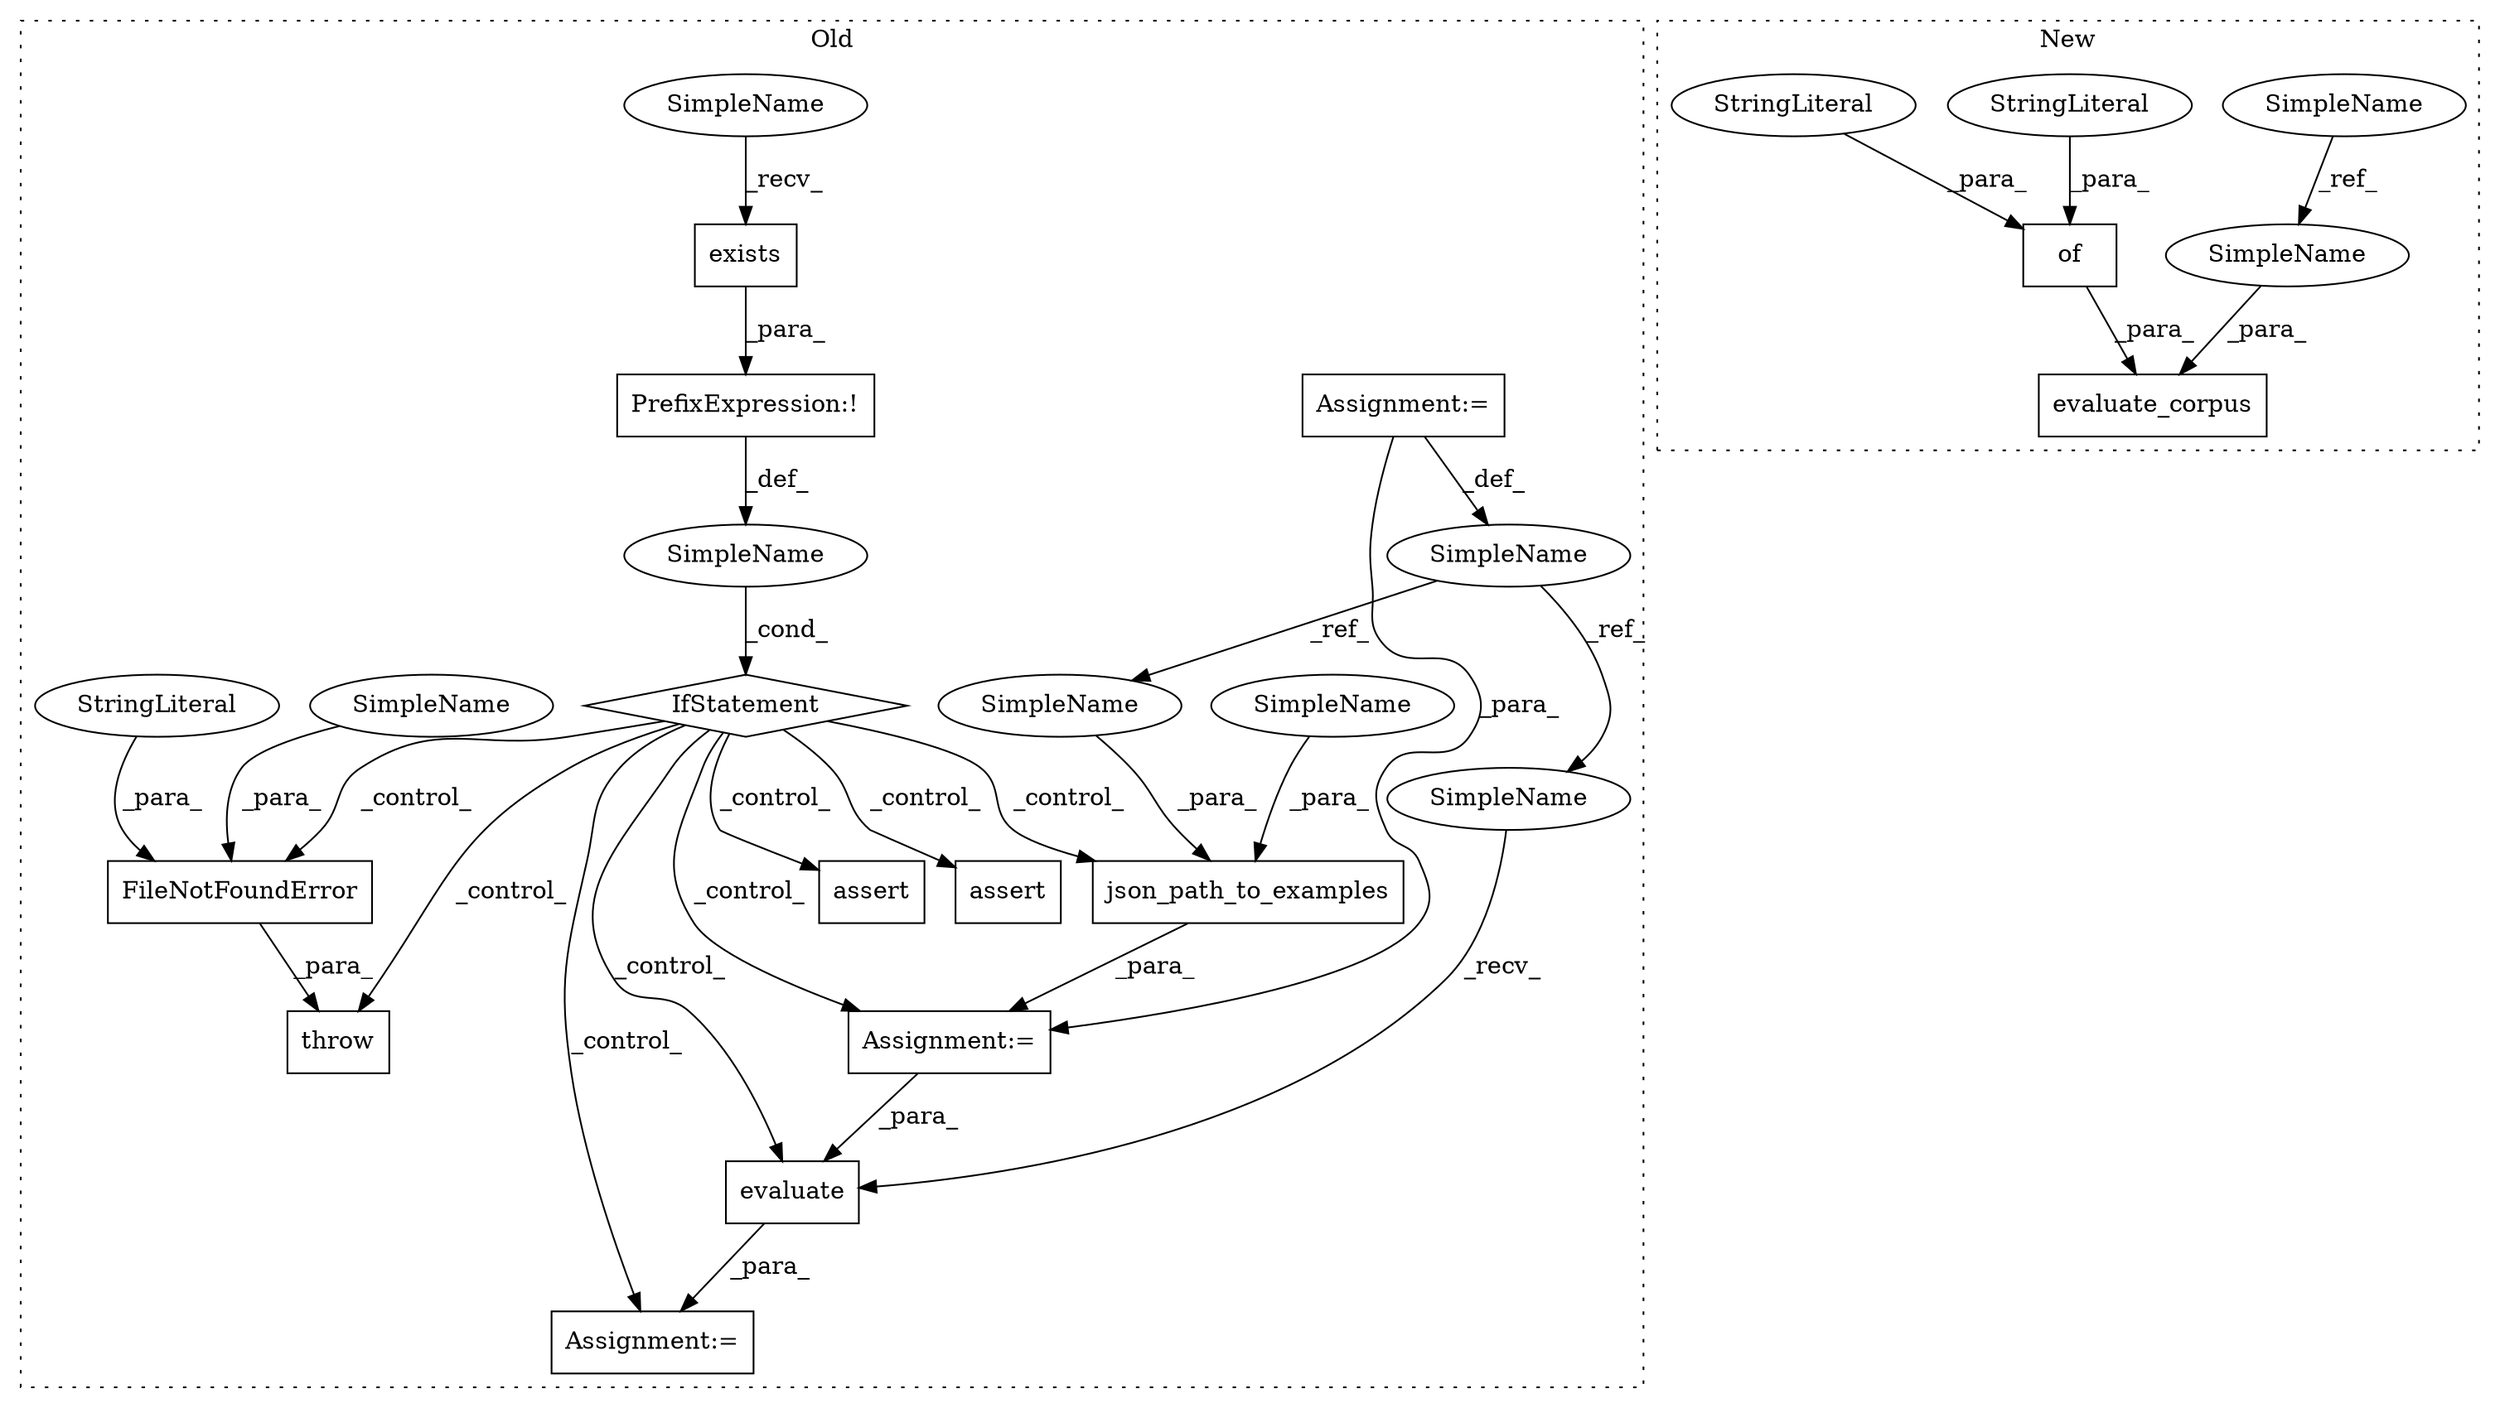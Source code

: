 digraph G {
subgraph cluster0 {
1 [label="exists" a="32" s="478" l="8" shape="box"];
3 [label="IfStatement" a="25" s="463,486" l="4,2" shape="diamond"];
4 [label="Assignment:=" a="7" s="623" l="1" shape="box"];
5 [label="SimpleName" a="42" s="" l="" shape="ellipse"];
7 [label="Assignment:=" a="7" s="324" l="3" shape="box"];
8 [label="assert" a="6" s="700" l="7" shape="box"];
9 [label="PrefixExpression:!" a="38" s="467" l="1" shape="box"];
10 [label="throw" a="53" s="496" l="6" shape="box"];
11 [label="FileNotFoundError" a="32" s="502,553" l="18,1" shape="box"];
14 [label="json_path_to_examples" a="32" s="575,610" l="22,1" shape="box"];
15 [label="SimpleName" a="42" s="324" l="3" shape="ellipse"];
16 [label="evaluate" a="32" s="628,645" l="9,1" shape="box"];
17 [label="StringLiteral" a="45" s="520" l="23" shape="ellipse"];
18 [label="Assignment:=" a="7" s="574" l="1" shape="box"];
19 [label="assert" a="6" s="652" l="7" shape="box"];
22 [label="SimpleName" a="42" s="468" l="9" shape="ellipse"];
23 [label="SimpleName" a="42" s="597" l="9" shape="ellipse"];
24 [label="SimpleName" a="42" s="544" l="9" shape="ellipse"];
25 [label="SimpleName" a="42" s="624" l="3" shape="ellipse"];
26 [label="SimpleName" a="42" s="607" l="3" shape="ellipse"];
label = "Old";
style="dotted";
}
subgraph cluster1 {
2 [label="of" a="32" s="444,494" l="3,1" shape="box"];
6 [label="StringLiteral" a="45" s="447" l="9" shape="ellipse"];
12 [label="evaluate_corpus" a="32" s="410,495" l="16,1" shape="box"];
13 [label="SimpleName" a="42" s="366" l="9" shape="ellipse"];
20 [label="StringLiteral" a="45" s="471" l="9" shape="ellipse"];
21 [label="SimpleName" a="42" s="430" l="9" shape="ellipse"];
label = "New";
style="dotted";
}
1 -> 9 [label="_para_"];
2 -> 12 [label="_para_"];
3 -> 14 [label="_control_"];
3 -> 16 [label="_control_"];
3 -> 19 [label="_control_"];
3 -> 18 [label="_control_"];
3 -> 11 [label="_control_"];
3 -> 10 [label="_control_"];
3 -> 8 [label="_control_"];
3 -> 4 [label="_control_"];
5 -> 3 [label="_cond_"];
6 -> 2 [label="_para_"];
7 -> 15 [label="_def_"];
7 -> 18 [label="_para_"];
9 -> 5 [label="_def_"];
11 -> 10 [label="_para_"];
13 -> 21 [label="_ref_"];
14 -> 18 [label="_para_"];
15 -> 25 [label="_ref_"];
15 -> 26 [label="_ref_"];
16 -> 4 [label="_para_"];
17 -> 11 [label="_para_"];
18 -> 16 [label="_para_"];
20 -> 2 [label="_para_"];
21 -> 12 [label="_para_"];
22 -> 1 [label="_recv_"];
23 -> 14 [label="_para_"];
24 -> 11 [label="_para_"];
25 -> 16 [label="_recv_"];
26 -> 14 [label="_para_"];
}